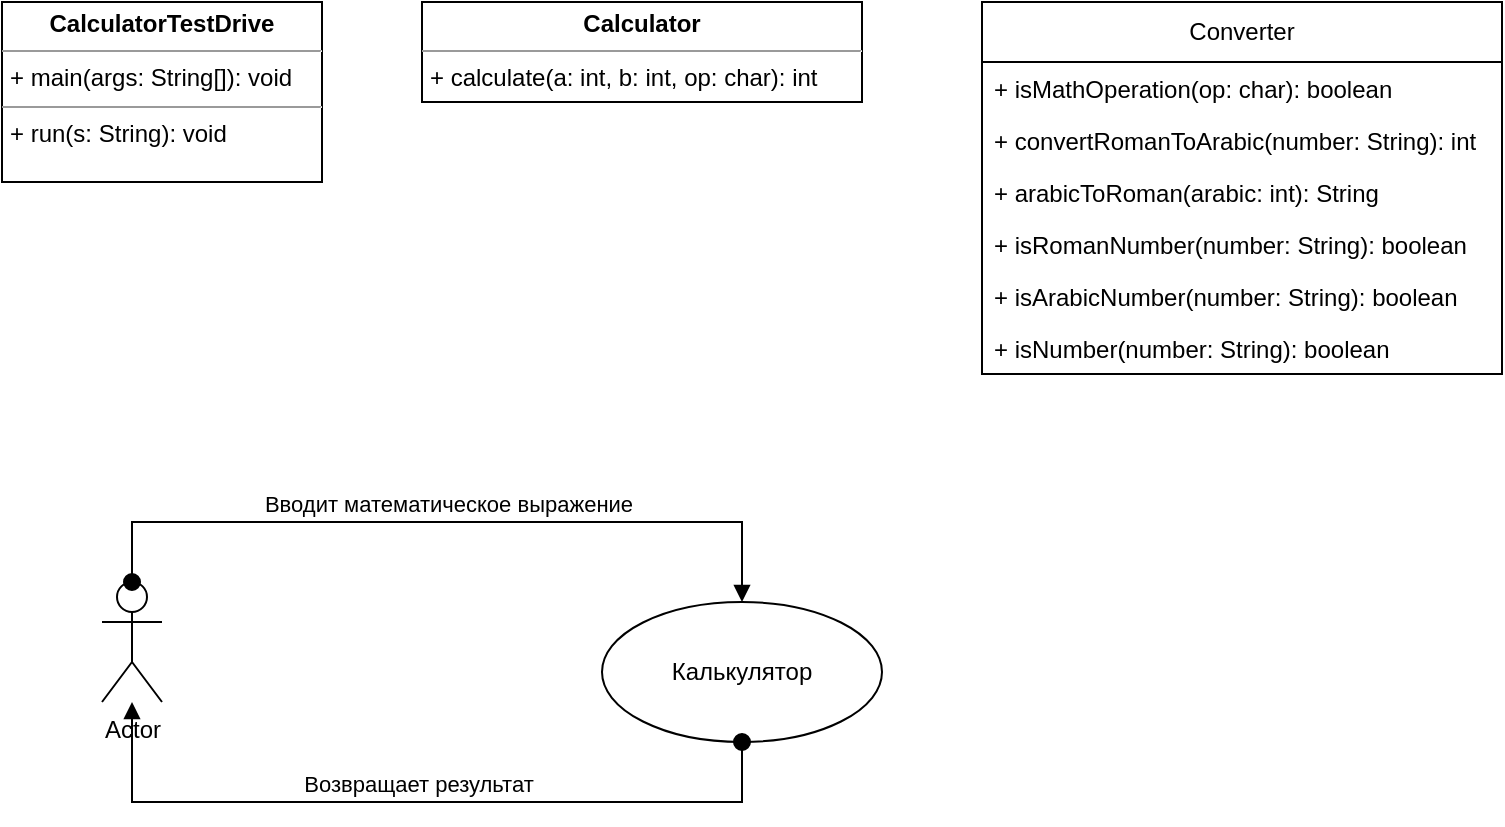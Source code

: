 <mxfile version="21.3.4" type="device">
  <diagram name="Страница 1" id="gqOceOI0rCya64Ilzpke">
    <mxGraphModel dx="1050" dy="573" grid="1" gridSize="10" guides="1" tooltips="1" connect="1" arrows="1" fold="1" page="1" pageScale="1" pageWidth="827" pageHeight="1169" math="0" shadow="0">
      <root>
        <mxCell id="0" />
        <mxCell id="1" parent="0" />
        <mxCell id="E7h_2wMUwP2sOhu5E8cc-13" value="&lt;p style=&quot;margin:0px;margin-top:4px;text-align:center;&quot;&gt;&lt;b&gt;Calculator&lt;/b&gt;&lt;/p&gt;&lt;hr size=&quot;1&quot;&gt;&lt;p style=&quot;margin:0px;margin-left:4px;&quot;&gt;+ calculate(a: int, b: int, op: char): int&lt;br&gt;&lt;/p&gt;" style="verticalAlign=top;align=left;overflow=fill;fontSize=12;fontFamily=Helvetica;html=1;whiteSpace=wrap;" vertex="1" parent="1">
          <mxGeometry x="300" y="220" width="220" height="50" as="geometry" />
        </mxCell>
        <mxCell id="E7h_2wMUwP2sOhu5E8cc-14" value="&lt;p style=&quot;margin:0px;margin-top:4px;text-align:center;&quot;&gt;&lt;b&gt;CalculatorTestDrive&lt;/b&gt;&lt;br&gt;&lt;/p&gt;&lt;hr size=&quot;1&quot;&gt;&lt;p style=&quot;margin:0px;margin-left:4px;&quot;&gt;+ main(args: String[]): void&lt;br&gt;&lt;/p&gt;&lt;hr size=&quot;1&quot;&gt;&lt;p style=&quot;margin:0px;margin-left:4px;&quot;&gt;+ run(s: String): void&lt;br&gt;&lt;/p&gt;" style="verticalAlign=top;align=left;overflow=fill;fontSize=12;fontFamily=Helvetica;html=1;whiteSpace=wrap;" vertex="1" parent="1">
          <mxGeometry x="90" y="220" width="160" height="90" as="geometry" />
        </mxCell>
        <mxCell id="E7h_2wMUwP2sOhu5E8cc-15" value="Converter" style="swimlane;fontStyle=0;childLayout=stackLayout;horizontal=1;startSize=30;fillColor=none;horizontalStack=0;resizeParent=1;resizeParentMax=0;resizeLast=0;collapsible=1;marginBottom=0;whiteSpace=wrap;html=1;" vertex="1" parent="1">
          <mxGeometry x="580" y="220" width="260" height="186" as="geometry">
            <mxRectangle x="200" y="370" width="90" height="30" as="alternateBounds" />
          </mxGeometry>
        </mxCell>
        <mxCell id="E7h_2wMUwP2sOhu5E8cc-16" value="+ isMathOperation(op: char): boolean" style="text;strokeColor=none;fillColor=none;align=left;verticalAlign=top;spacingLeft=4;spacingRight=4;overflow=hidden;rotatable=0;points=[[0,0.5],[1,0.5]];portConstraint=eastwest;whiteSpace=wrap;html=1;" vertex="1" parent="E7h_2wMUwP2sOhu5E8cc-15">
          <mxGeometry y="30" width="260" height="26" as="geometry" />
        </mxCell>
        <mxCell id="E7h_2wMUwP2sOhu5E8cc-17" value="+ convertRomanToArabic(number: String): int" style="text;strokeColor=none;fillColor=none;align=left;verticalAlign=top;spacingLeft=4;spacingRight=4;overflow=hidden;rotatable=0;points=[[0,0.5],[1,0.5]];portConstraint=eastwest;whiteSpace=wrap;html=1;" vertex="1" parent="E7h_2wMUwP2sOhu5E8cc-15">
          <mxGeometry y="56" width="260" height="26" as="geometry" />
        </mxCell>
        <mxCell id="E7h_2wMUwP2sOhu5E8cc-18" value="+ arabicToRoman(arabic: int): String" style="text;strokeColor=none;fillColor=none;align=left;verticalAlign=top;spacingLeft=4;spacingRight=4;overflow=hidden;rotatable=0;points=[[0,0.5],[1,0.5]];portConstraint=eastwest;whiteSpace=wrap;html=1;shadow=0;" vertex="1" parent="E7h_2wMUwP2sOhu5E8cc-15">
          <mxGeometry y="82" width="260" height="26" as="geometry" />
        </mxCell>
        <mxCell id="E7h_2wMUwP2sOhu5E8cc-26" value="+ isRomanNumber(number: String): boolean" style="text;strokeColor=none;fillColor=none;align=left;verticalAlign=top;spacingLeft=4;spacingRight=4;overflow=hidden;rotatable=0;points=[[0,0.5],[1,0.5]];portConstraint=eastwest;whiteSpace=wrap;html=1;shadow=0;" vertex="1" parent="E7h_2wMUwP2sOhu5E8cc-15">
          <mxGeometry y="108" width="260" height="26" as="geometry" />
        </mxCell>
        <mxCell id="E7h_2wMUwP2sOhu5E8cc-27" value="+ isArabicNumber(number: String): boolean" style="text;strokeColor=none;fillColor=none;align=left;verticalAlign=top;spacingLeft=4;spacingRight=4;overflow=hidden;rotatable=0;points=[[0,0.5],[1,0.5]];portConstraint=eastwest;whiteSpace=wrap;html=1;shadow=0;" vertex="1" parent="E7h_2wMUwP2sOhu5E8cc-15">
          <mxGeometry y="134" width="260" height="26" as="geometry" />
        </mxCell>
        <mxCell id="E7h_2wMUwP2sOhu5E8cc-28" value="+ isNumber(number: String): boolean" style="text;strokeColor=none;fillColor=none;align=left;verticalAlign=top;spacingLeft=4;spacingRight=4;overflow=hidden;rotatable=0;points=[[0,0.5],[1,0.5]];portConstraint=eastwest;whiteSpace=wrap;html=1;shadow=0;" vertex="1" parent="E7h_2wMUwP2sOhu5E8cc-15">
          <mxGeometry y="160" width="260" height="26" as="geometry" />
        </mxCell>
        <mxCell id="E7h_2wMUwP2sOhu5E8cc-30" value="Actor" style="shape=umlActor;verticalLabelPosition=bottom;verticalAlign=top;html=1;" vertex="1" parent="1">
          <mxGeometry x="140" y="510" width="30" height="60" as="geometry" />
        </mxCell>
        <mxCell id="E7h_2wMUwP2sOhu5E8cc-33" value="Калькулятор" style="ellipse;whiteSpace=wrap;html=1;" vertex="1" parent="1">
          <mxGeometry x="390" y="520" width="140" height="70" as="geometry" />
        </mxCell>
        <mxCell id="E7h_2wMUwP2sOhu5E8cc-34" value="Возвращает результат" style="html=1;verticalAlign=bottom;startArrow=oval;startFill=1;endArrow=block;startSize=8;edgeStyle=elbowEdgeStyle;elbow=vertical;curved=0;rounded=0;exitX=0.5;exitY=1;exitDx=0;exitDy=0;" edge="1" parent="1" source="E7h_2wMUwP2sOhu5E8cc-33" target="E7h_2wMUwP2sOhu5E8cc-30">
          <mxGeometry width="60" relative="1" as="geometry">
            <mxPoint x="360" y="510" as="sourcePoint" />
            <mxPoint x="420" y="510" as="targetPoint" />
            <Array as="points">
              <mxPoint x="400" y="620" />
              <mxPoint x="410" y="630" />
            </Array>
          </mxGeometry>
        </mxCell>
        <mxCell id="E7h_2wMUwP2sOhu5E8cc-35" value="Вводит математическое выражение" style="html=1;verticalAlign=bottom;startArrow=oval;startFill=1;endArrow=block;startSize=8;edgeStyle=elbowEdgeStyle;elbow=vertical;curved=0;rounded=0;exitX=0.5;exitY=0;exitDx=0;exitDy=0;exitPerimeter=0;entryX=0.5;entryY=0;entryDx=0;entryDy=0;" edge="1" parent="1" source="E7h_2wMUwP2sOhu5E8cc-30" target="E7h_2wMUwP2sOhu5E8cc-33">
          <mxGeometry width="60" relative="1" as="geometry">
            <mxPoint x="470" y="600" as="sourcePoint" />
            <mxPoint x="500" y="470" as="targetPoint" />
            <Array as="points">
              <mxPoint x="320" y="480" />
              <mxPoint x="300" y="410" />
            </Array>
          </mxGeometry>
        </mxCell>
      </root>
    </mxGraphModel>
  </diagram>
</mxfile>
